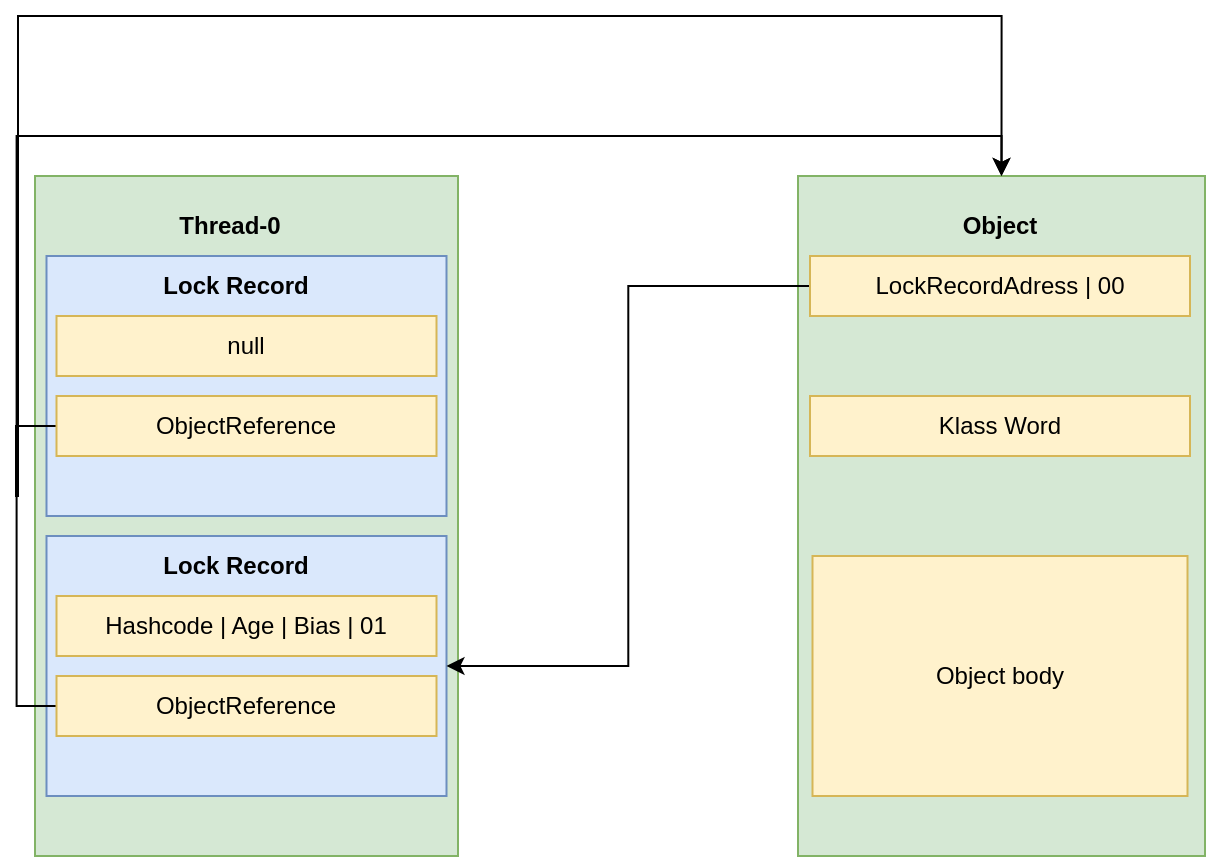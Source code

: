 <mxfile version="25.0.3">
  <diagram name="Page-1" id="ggSJ8mypOS_J4ytZIIng">
    <mxGraphModel dx="1286" dy="711" grid="1" gridSize="10" guides="1" tooltips="1" connect="1" arrows="1" fold="1" page="1" pageScale="1" pageWidth="850" pageHeight="1100" math="0" shadow="0">
      <root>
        <mxCell id="0" />
        <mxCell id="1" parent="0" />
        <mxCell id="DkVJ21mfn2SNYduhz5A--1" value="" style="rounded=0;whiteSpace=wrap;html=1;fillColor=#d5e8d4;strokeColor=#82b366;" vertex="1" parent="1">
          <mxGeometry x="519" y="370" width="203.5" height="340" as="geometry" />
        </mxCell>
        <mxCell id="DkVJ21mfn2SNYduhz5A--2" value="&lt;b&gt;Object&lt;/b&gt;" style="text;html=1;align=center;verticalAlign=middle;whiteSpace=wrap;rounded=0;" vertex="1" parent="1">
          <mxGeometry x="590" y="380" width="60" height="30" as="geometry" />
        </mxCell>
        <mxCell id="DkVJ21mfn2SNYduhz5A--3" value="Klass Word" style="rounded=0;whiteSpace=wrap;html=1;fillColor=#fff2cc;strokeColor=#d6b656;" vertex="1" parent="1">
          <mxGeometry x="525" y="480" width="190" height="30" as="geometry" />
        </mxCell>
        <mxCell id="DkVJ21mfn2SNYduhz5A--4" value="Object body" style="rounded=0;whiteSpace=wrap;html=1;fillColor=#fff2cc;strokeColor=#d6b656;" vertex="1" parent="1">
          <mxGeometry x="526.25" y="560" width="187.5" height="120" as="geometry" />
        </mxCell>
        <mxCell id="DkVJ21mfn2SNYduhz5A--5" value="" style="rounded=0;whiteSpace=wrap;html=1;fillColor=#d5e8d4;strokeColor=#82b366;" vertex="1" parent="1">
          <mxGeometry x="137.5" y="370" width="211.5" height="340" as="geometry" />
        </mxCell>
        <mxCell id="DkVJ21mfn2SNYduhz5A--6" value="&lt;b&gt;Thread-0&lt;/b&gt;" style="text;html=1;align=center;verticalAlign=middle;whiteSpace=wrap;rounded=0;" vertex="1" parent="1">
          <mxGeometry x="204.5" y="380" width="60" height="30" as="geometry" />
        </mxCell>
        <mxCell id="DkVJ21mfn2SNYduhz5A--7" value="" style="rounded=0;whiteSpace=wrap;html=1;fillColor=#dae8fc;strokeColor=#6c8ebf;" vertex="1" parent="1">
          <mxGeometry x="143.25" y="550" width="200" height="130" as="geometry" />
        </mxCell>
        <mxCell id="DkVJ21mfn2SNYduhz5A--8" value="&lt;b&gt;Lock Record&lt;/b&gt;" style="text;html=1;align=center;verticalAlign=middle;whiteSpace=wrap;rounded=0;" vertex="1" parent="1">
          <mxGeometry x="192.75" y="550" width="90" height="30" as="geometry" />
        </mxCell>
        <mxCell id="DkVJ21mfn2SNYduhz5A--9" style="edgeStyle=orthogonalEdgeStyle;rounded=0;orthogonalLoop=1;jettySize=auto;html=1;exitX=0;exitY=0.5;exitDx=0;exitDy=0;entryX=1;entryY=0.5;entryDx=0;entryDy=0;" edge="1" parent="1" source="DkVJ21mfn2SNYduhz5A--10" target="DkVJ21mfn2SNYduhz5A--7">
          <mxGeometry relative="1" as="geometry" />
        </mxCell>
        <mxCell id="DkVJ21mfn2SNYduhz5A--10" value="LockRecordAdress | 00" style="rounded=0;whiteSpace=wrap;html=1;fillColor=#fff2cc;strokeColor=#d6b656;" vertex="1" parent="1">
          <mxGeometry x="525" y="410" width="190" height="30" as="geometry" />
        </mxCell>
        <mxCell id="DkVJ21mfn2SNYduhz5A--11" style="edgeStyle=orthogonalEdgeStyle;rounded=0;orthogonalLoop=1;jettySize=auto;html=1;exitX=0;exitY=0.5;exitDx=0;exitDy=0;entryX=0.5;entryY=0;entryDx=0;entryDy=0;" edge="1" parent="1" source="DkVJ21mfn2SNYduhz5A--12" target="DkVJ21mfn2SNYduhz5A--1">
          <mxGeometry relative="1" as="geometry" />
        </mxCell>
        <mxCell id="DkVJ21mfn2SNYduhz5A--12" value="ObjectReference" style="rounded=0;whiteSpace=wrap;html=1;fillColor=#fff2cc;strokeColor=#d6b656;" vertex="1" parent="1">
          <mxGeometry x="148.25" y="620" width="190" height="30" as="geometry" />
        </mxCell>
        <mxCell id="DkVJ21mfn2SNYduhz5A--13" value="Hashcode | Age | Bias | 01" style="rounded=0;whiteSpace=wrap;html=1;fillColor=#fff2cc;strokeColor=#d6b656;" vertex="1" parent="1">
          <mxGeometry x="148.25" y="580" width="190" height="30" as="geometry" />
        </mxCell>
        <mxCell id="DkVJ21mfn2SNYduhz5A--14" value="" style="rounded=0;whiteSpace=wrap;html=1;fillColor=#dae8fc;strokeColor=#6c8ebf;" vertex="1" parent="1">
          <mxGeometry x="143.25" y="410" width="200" height="130" as="geometry" />
        </mxCell>
        <mxCell id="DkVJ21mfn2SNYduhz5A--15" value="&lt;b&gt;Lock Record&lt;/b&gt;" style="text;html=1;align=center;verticalAlign=middle;whiteSpace=wrap;rounded=0;" vertex="1" parent="1">
          <mxGeometry x="192.75" y="410" width="90" height="30" as="geometry" />
        </mxCell>
        <mxCell id="DkVJ21mfn2SNYduhz5A--18" style="edgeStyle=orthogonalEdgeStyle;rounded=0;orthogonalLoop=1;jettySize=auto;html=1;exitX=0;exitY=0.5;exitDx=0;exitDy=0;entryX=0.5;entryY=0;entryDx=0;entryDy=0;" edge="1" parent="1" source="DkVJ21mfn2SNYduhz5A--16" target="DkVJ21mfn2SNYduhz5A--1">
          <mxGeometry relative="1" as="geometry">
            <Array as="points">
              <mxPoint x="128" y="495" />
              <mxPoint x="128" y="530" />
              <mxPoint x="129" y="530" />
              <mxPoint x="129" y="290" />
              <mxPoint x="621" y="290" />
            </Array>
          </mxGeometry>
        </mxCell>
        <mxCell id="DkVJ21mfn2SNYduhz5A--16" value="ObjectReference" style="rounded=0;whiteSpace=wrap;html=1;fillColor=#fff2cc;strokeColor=#d6b656;" vertex="1" parent="1">
          <mxGeometry x="148.25" y="480" width="190" height="30" as="geometry" />
        </mxCell>
        <mxCell id="DkVJ21mfn2SNYduhz5A--17" value="null" style="rounded=0;whiteSpace=wrap;html=1;fillColor=#fff2cc;strokeColor=#d6b656;" vertex="1" parent="1">
          <mxGeometry x="148.25" y="440" width="190" height="30" as="geometry" />
        </mxCell>
      </root>
    </mxGraphModel>
  </diagram>
</mxfile>
